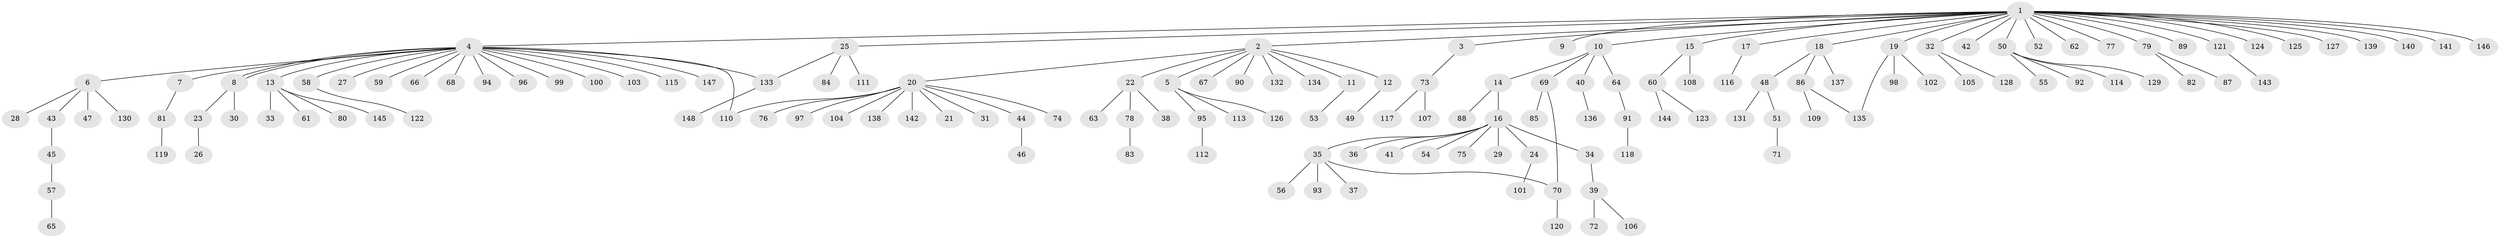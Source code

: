 // coarse degree distribution, {25: 0.009523809523809525, 9: 0.009523809523809525, 2: 0.2, 18: 0.009523809523809525, 3: 0.05714285714285714, 4: 0.02857142857142857, 1: 0.6571428571428571, 5: 0.009523809523809525, 8: 0.009523809523809525, 10: 0.009523809523809525}
// Generated by graph-tools (version 1.1) at 2025/50/03/04/25 22:50:34]
// undirected, 148 vertices, 152 edges
graph export_dot {
  node [color=gray90,style=filled];
  1;
  2;
  3;
  4;
  5;
  6;
  7;
  8;
  9;
  10;
  11;
  12;
  13;
  14;
  15;
  16;
  17;
  18;
  19;
  20;
  21;
  22;
  23;
  24;
  25;
  26;
  27;
  28;
  29;
  30;
  31;
  32;
  33;
  34;
  35;
  36;
  37;
  38;
  39;
  40;
  41;
  42;
  43;
  44;
  45;
  46;
  47;
  48;
  49;
  50;
  51;
  52;
  53;
  54;
  55;
  56;
  57;
  58;
  59;
  60;
  61;
  62;
  63;
  64;
  65;
  66;
  67;
  68;
  69;
  70;
  71;
  72;
  73;
  74;
  75;
  76;
  77;
  78;
  79;
  80;
  81;
  82;
  83;
  84;
  85;
  86;
  87;
  88;
  89;
  90;
  91;
  92;
  93;
  94;
  95;
  96;
  97;
  98;
  99;
  100;
  101;
  102;
  103;
  104;
  105;
  106;
  107;
  108;
  109;
  110;
  111;
  112;
  113;
  114;
  115;
  116;
  117;
  118;
  119;
  120;
  121;
  122;
  123;
  124;
  125;
  126;
  127;
  128;
  129;
  130;
  131;
  132;
  133;
  134;
  135;
  136;
  137;
  138;
  139;
  140;
  141;
  142;
  143;
  144;
  145;
  146;
  147;
  148;
  1 -- 2;
  1 -- 3;
  1 -- 4;
  1 -- 9;
  1 -- 10;
  1 -- 15;
  1 -- 17;
  1 -- 18;
  1 -- 19;
  1 -- 25;
  1 -- 32;
  1 -- 42;
  1 -- 50;
  1 -- 52;
  1 -- 62;
  1 -- 77;
  1 -- 79;
  1 -- 89;
  1 -- 121;
  1 -- 124;
  1 -- 125;
  1 -- 127;
  1 -- 139;
  1 -- 140;
  1 -- 141;
  1 -- 146;
  2 -- 5;
  2 -- 11;
  2 -- 12;
  2 -- 20;
  2 -- 22;
  2 -- 67;
  2 -- 90;
  2 -- 132;
  2 -- 134;
  3 -- 73;
  4 -- 6;
  4 -- 7;
  4 -- 8;
  4 -- 8;
  4 -- 13;
  4 -- 27;
  4 -- 58;
  4 -- 59;
  4 -- 66;
  4 -- 68;
  4 -- 94;
  4 -- 96;
  4 -- 99;
  4 -- 100;
  4 -- 103;
  4 -- 110;
  4 -- 115;
  4 -- 133;
  4 -- 147;
  5 -- 95;
  5 -- 113;
  5 -- 126;
  6 -- 28;
  6 -- 43;
  6 -- 47;
  6 -- 130;
  7 -- 81;
  8 -- 23;
  8 -- 30;
  10 -- 14;
  10 -- 40;
  10 -- 64;
  10 -- 69;
  11 -- 53;
  12 -- 49;
  13 -- 33;
  13 -- 61;
  13 -- 80;
  13 -- 145;
  14 -- 16;
  14 -- 88;
  15 -- 60;
  15 -- 108;
  16 -- 24;
  16 -- 29;
  16 -- 34;
  16 -- 35;
  16 -- 36;
  16 -- 41;
  16 -- 54;
  16 -- 75;
  17 -- 116;
  18 -- 48;
  18 -- 86;
  18 -- 137;
  19 -- 98;
  19 -- 102;
  19 -- 135;
  20 -- 21;
  20 -- 31;
  20 -- 44;
  20 -- 74;
  20 -- 76;
  20 -- 97;
  20 -- 104;
  20 -- 110;
  20 -- 138;
  20 -- 142;
  22 -- 38;
  22 -- 63;
  22 -- 78;
  23 -- 26;
  24 -- 101;
  25 -- 84;
  25 -- 111;
  25 -- 133;
  32 -- 105;
  32 -- 128;
  34 -- 39;
  35 -- 37;
  35 -- 56;
  35 -- 70;
  35 -- 93;
  39 -- 72;
  39 -- 106;
  40 -- 136;
  43 -- 45;
  44 -- 46;
  45 -- 57;
  48 -- 51;
  48 -- 131;
  50 -- 55;
  50 -- 92;
  50 -- 114;
  50 -- 129;
  51 -- 71;
  57 -- 65;
  58 -- 122;
  60 -- 123;
  60 -- 144;
  64 -- 91;
  69 -- 70;
  69 -- 85;
  70 -- 120;
  73 -- 107;
  73 -- 117;
  78 -- 83;
  79 -- 82;
  79 -- 87;
  81 -- 119;
  86 -- 109;
  86 -- 135;
  91 -- 118;
  95 -- 112;
  121 -- 143;
  133 -- 148;
}
